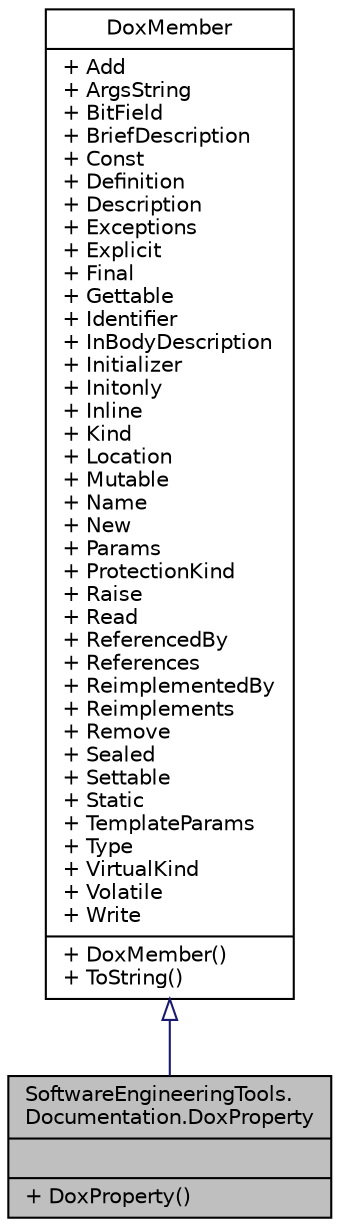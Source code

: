 digraph "SoftwareEngineeringTools.Documentation.DoxProperty"
{
  edge [fontname="Helvetica",fontsize="10",labelfontname="Helvetica",labelfontsize="10"];
  node [fontname="Helvetica",fontsize="10",shape=record];
  Node1 [label="{SoftwareEngineeringTools.\lDocumentation.DoxProperty\n||+ DoxProperty()\l}",height=0.2,width=0.4,color="black", fillcolor="grey75", style="filled" fontcolor="black"];
  Node2 -> Node1 [dir="back",color="midnightblue",fontsize="10",style="solid",arrowtail="onormal",fontname="Helvetica"];
  Node2 [label="{DoxMember\n|+ Add\l+ ArgsString\l+ BitField\l+ BriefDescription\l+ Const\l+ Definition\l+ Description\l+ Exceptions\l+ Explicit\l+ Final\l+ Gettable\l+ Identifier\l+ InBodyDescription\l+ Initializer\l+ Initonly\l+ Inline\l+ Kind\l+ Location\l+ Mutable\l+ Name\l+ New\l+ Params\l+ ProtectionKind\l+ Raise\l+ Read\l+ ReferencedBy\l+ References\l+ ReimplementedBy\l+ Reimplements\l+ Remove\l+ Sealed\l+ Settable\l+ Static\l+ TemplateParams\l+ Type\l+ VirtualKind\l+ Volatile\l+ Write\l|+ DoxMember()\l+ ToString()\l}",height=0.2,width=0.4,color="black", fillcolor="white", style="filled",URL="$class_software_engineering_tools_1_1_documentation_1_1_dox_member.html"];
}
